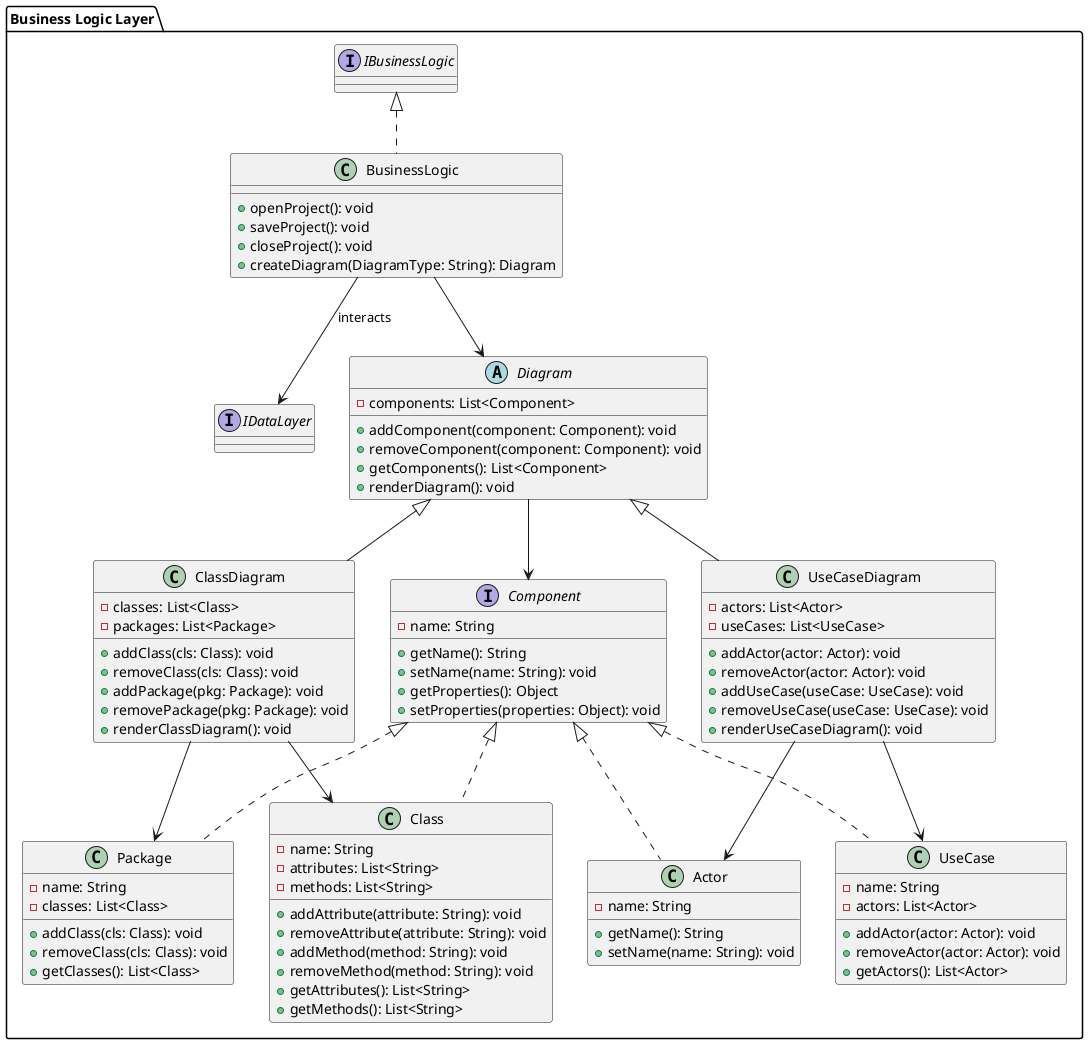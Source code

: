 @startuml

package "Business Logic Layer" {

    interface IDataLayer {
    }

    class BusinessLogic implements IBusinessLogic {
        + openProject(): void
        + saveProject(): void
        + closeProject(): void
        + createDiagram(DiagramType: String): Diagram
    }

    abstract class Diagram {
        - components: List<Component>
        + addComponent(component: Component): void
        + removeComponent(component: Component): void
        + getComponents(): List<Component>
        + renderDiagram(): void
    }

    class ClassDiagram extends Diagram {
        - classes: List<Class>
        - packages: List<Package>
        + addClass(cls: Class): void
        + removeClass(cls: Class): void
        + addPackage(pkg: Package): void
        + removePackage(pkg: Package): void
        + renderClassDiagram(): void
    }

    class UseCaseDiagram extends Diagram {
        - actors: List<Actor>
        - useCases: List<UseCase>
        + addActor(actor: Actor): void
        + removeActor(actor: Actor): void
        + addUseCase(useCase: UseCase): void
        + removeUseCase(useCase: UseCase): void
        + renderUseCaseDiagram(): void
    }

    interface Component {
        - name: String
        + getName(): String
        + setName(name: String): void
        + getProperties(): Object
        + setProperties(properties: Object): void
    }

    class Class implements Component {
        - name: String
        - attributes: List<String>
        - methods: List<String>
        + addAttribute(attribute: String): void
        + removeAttribute(attribute: String): void
        + addMethod(method: String): void
        + removeMethod(method: String): void
        + getAttributes(): List<String>
        + getMethods(): List<String>
    }

    class Package implements Component {
        - name: String
        - classes: List<Class>
        + addClass(cls: Class): void
        + removeClass(cls: Class): void
        + getClasses(): List<Class>
    }

    class UseCase implements Component {
        - name: String
        - actors: List<Actor>
        + addActor(actor: Actor): void
        + removeActor(actor: Actor): void
        + getActors(): List<Actor>
    }

    class Actor implements Component {
        - name: String
        + getName(): String
        + setName(name: String): void
    }

    BusinessLogic --> IDataLayer : interacts
    BusinessLogic --> Diagram
    Diagram --> Component
    ClassDiagram --> Class
    ClassDiagram --> Package
    UseCaseDiagram --> Actor
    UseCaseDiagram --> UseCase
}

@enduml
